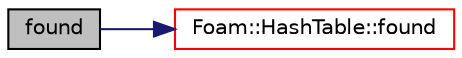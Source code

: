 digraph "found"
{
  bgcolor="transparent";
  edge [fontname="Helvetica",fontsize="10",labelfontname="Helvetica",labelfontsize="10"];
  node [fontname="Helvetica",fontsize="10",shape=record];
  rankdir="LR";
  Node1 [label="found",height=0.2,width=0.4,color="black", fillcolor="grey75", style="filled", fontcolor="black"];
  Node1 -> Node2 [color="midnightblue",fontsize="10",style="solid",fontname="Helvetica"];
  Node2 [label="Foam::HashTable::found",height=0.2,width=0.4,color="red",URL="$a01001.html#a3df8044b3c7afb4eb62517f64e85eab6",tooltip="Return true if hashedEntry is found in table. "];
}

